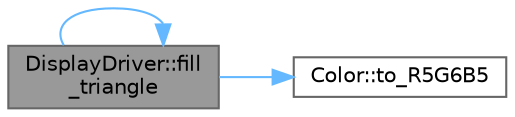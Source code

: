 digraph "DisplayDriver::fill_triangle"
{
 // LATEX_PDF_SIZE
  bgcolor="transparent";
  edge [fontname=Helvetica,fontsize=10,labelfontname=Helvetica,labelfontsize=10];
  node [fontname=Helvetica,fontsize=10,shape=box,height=0.2,width=0.4];
  rankdir="LR";
  Node1 [label="DisplayDriver::fill\l_triangle",height=0.2,width=0.4,color="gray40", fillcolor="grey60", style="filled", fontcolor="black",tooltip=" "];
  Node1 -> Node1 [color="steelblue1",style="solid"];
  Node1 -> Node2 [color="steelblue1",style="solid"];
  Node2 [label="Color::to_R5G6B5",height=0.2,width=0.4,color="grey40", fillcolor="white", style="filled",URL="$class_color.html#a77117dc0a1781a402b7e102e66ff45db",tooltip="Return the R5G6B5 representation of the color."];
}
